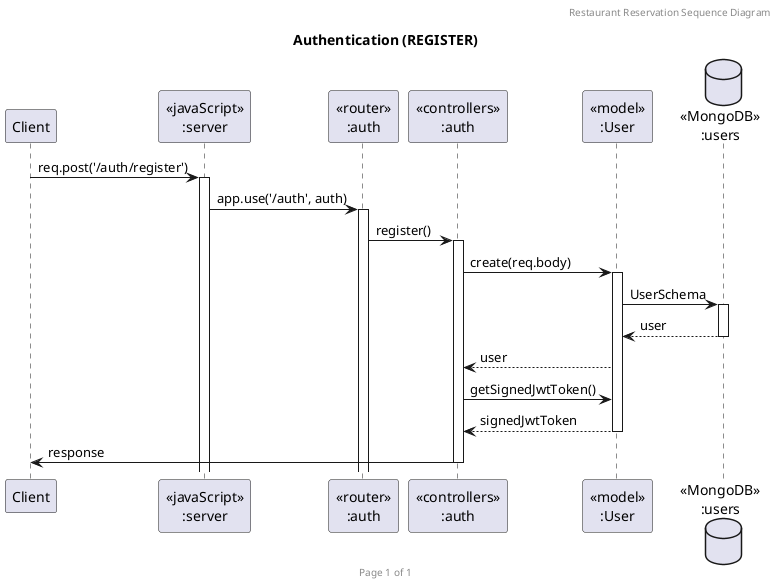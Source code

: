 @startuml Authentication (REGISTER)

header Restaurant Reservation Sequence Diagram
footer Page %page% of %lastpage%
title "Authentication (REGISTER)"

participant "Client" as client
participant "<<javaScript>>\n:server" as server
participant "<<router>>\n:auth" as routerAuth
participant "<<controllers>>\n:auth" as controllersAuth
participant "<<model>>\n:User" as modelUser
database "<<MongoDB>>\n:users" as UsersDatabase

' REGISTER
client->server ++:req.post('/auth/register')
server->routerAuth ++:app.use('/auth', auth)
routerAuth -> controllersAuth ++:register()
controllersAuth->modelUser ++:create(req.body)
modelUser ->UsersDatabase ++:UserSchema 
UsersDatabase --> modelUser --:user
controllersAuth <-- modelUser :user
controllersAuth ->  modelUser :getSignedJwtToken()
controllersAuth <-- modelUser --:signedJwtToken
controllersAuth->client --:response

@enduml